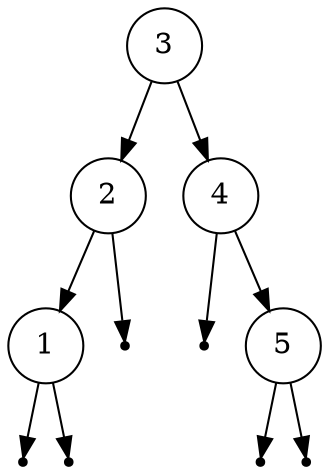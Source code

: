 digraph OBST {
  node [shape=circle];
  "3" -> "2";
  "2" -> "1";
  null0 [shape=point];
  "1" -> null0;
  null1 [shape=point];
  "1" -> null1;
  null2 [shape=point];
  "2" -> null2;
  "3" -> "4";
  null3 [shape=point];
  "4" -> null3;
  "4" -> "5";
  null4 [shape=point];
  "5" -> null4;
  null5 [shape=point];
  "5" -> null5;
}
